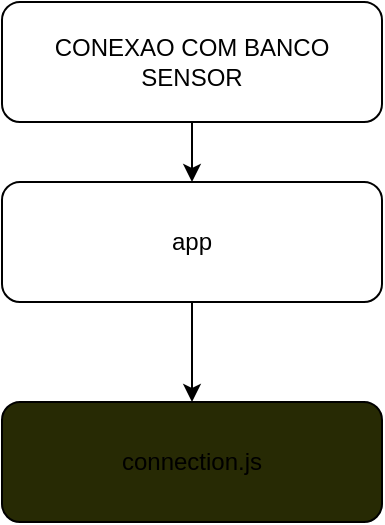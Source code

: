 <mxfile>
    <diagram id="wBJEKG-DHbY1nKUztOIu" name="Page-1">
        <mxGraphModel dx="718" dy="431" grid="1" gridSize="10" guides="1" tooltips="1" connect="1" arrows="1" fold="1" page="1" pageScale="1" pageWidth="850" pageHeight="1100" math="0" shadow="0">
            <root>
                <mxCell id="0"/>
                <mxCell id="1" parent="0"/>
                <mxCell id="7" style="edgeStyle=orthogonalEdgeStyle;rounded=0;orthogonalLoop=1;jettySize=auto;html=1;" parent="1" source="2" target="4" edge="1">
                    <mxGeometry relative="1" as="geometry"/>
                </mxCell>
                <mxCell id="2" value="CONEXAO COM BANCO SENSOR" style="rounded=1;whiteSpace=wrap;html=1;" parent="1" vertex="1">
                    <mxGeometry x="40" y="40" width="190" height="60" as="geometry"/>
                </mxCell>
                <mxCell id="17" style="edgeStyle=orthogonalEdgeStyle;rounded=0;orthogonalLoop=1;jettySize=auto;html=1;" edge="1" parent="1" source="4" target="16">
                    <mxGeometry relative="1" as="geometry"/>
                </mxCell>
                <mxCell id="4" value="app" style="rounded=1;whiteSpace=wrap;html=1;" parent="1" vertex="1">
                    <mxGeometry x="40" y="130" width="190" height="60" as="geometry"/>
                </mxCell>
                <mxCell id="16" value="connection.js" style="rounded=1;whiteSpace=wrap;html=1;fillColor=#272A04;" vertex="1" parent="1">
                    <mxGeometry x="40" y="240" width="190" height="60" as="geometry"/>
                </mxCell>
            </root>
        </mxGraphModel>
    </diagram>
</mxfile>